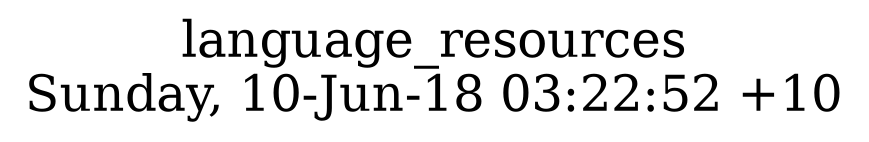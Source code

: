 digraph G {
fontsize="24";
label="language_resources\nSunday, 10-Jun-18 03:22:52 +10";
nojustify=true;
ordering=out;
rankdir=LR;
size="30";
}
